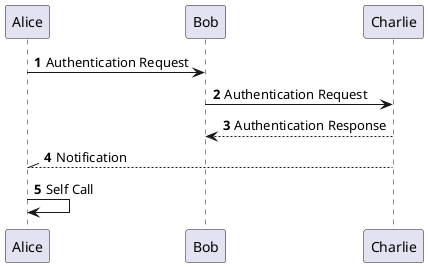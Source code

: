 @startuml
'https://plantuml.com/sequence_diagram

autonumber
Alice -> Bob: Authentication Request
Bob -> Charlie: Authentication Request
Charlie --> Bob: Authentication Response
Charlie --\\ Alice: Notification
Alice -> Alice: Self Call
@enduml